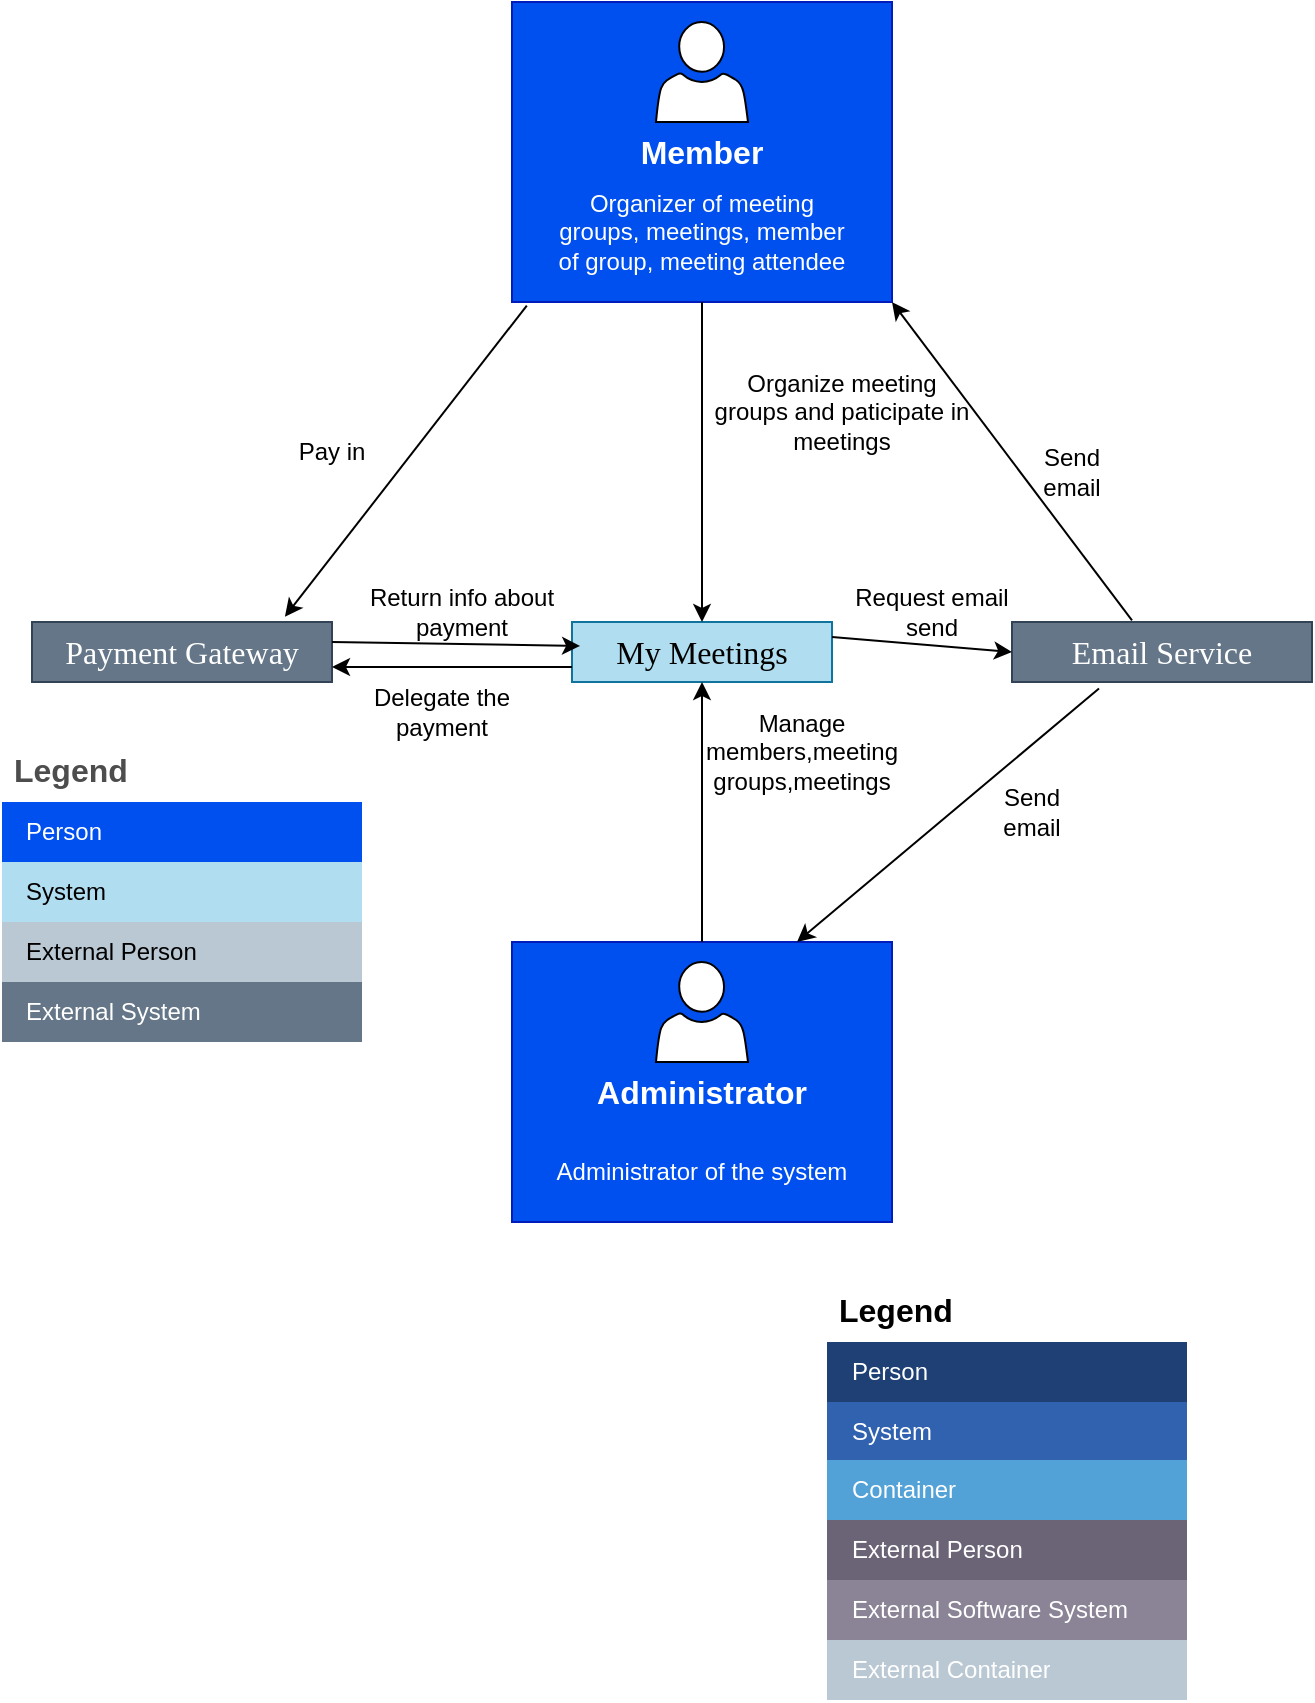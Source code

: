 <mxfile version="28.2.3">
  <diagram name="Trang-1" id="1j9SmmENvWLVRRzYS0KP">
    <mxGraphModel grid="0" page="0" gridSize="10" guides="1" tooltips="1" connect="1" arrows="1" fold="1" pageScale="1" pageWidth="827" pageHeight="1169" math="0" shadow="0">
      <root>
        <mxCell id="0" />
        <mxCell id="1" parent="0" />
        <mxCell id="wnMKB2DuC80dMhVpVNFd-1" value="" style="rounded=0;whiteSpace=wrap;html=1;fillColor=#0050ef;fontColor=#ffffff;strokeColor=#001DBC;" vertex="1" parent="1">
          <mxGeometry x="883" y="232" width="190" height="150" as="geometry" />
        </mxCell>
        <mxCell id="wnMKB2DuC80dMhVpVNFd-2" value="" style="sketch=0;pointerEvents=1;shadow=0;dashed=0;html=1;labelPosition=center;verticalLabelPosition=bottom;verticalAlign=top;outlineConnect=0;align=center;shape=mxgraph.office.users.user;" vertex="1" parent="1">
          <mxGeometry x="955" y="242" width="46" height="50" as="geometry" />
        </mxCell>
        <mxCell id="wnMKB2DuC80dMhVpVNFd-3" value="Member" style="text;html=1;align=center;verticalAlign=middle;whiteSpace=wrap;rounded=0;fontColor=light-dark(#ffffff, #ededed);fontSize=16;fontFamily=Helvetica;fontStyle=1" vertex="1" parent="1">
          <mxGeometry x="948" y="292" width="60" height="30" as="geometry" />
        </mxCell>
        <mxCell id="wnMKB2DuC80dMhVpVNFd-4" value="Organizer of meeting groups, meetings, member of group, meeting attendee" style="text;html=1;align=center;verticalAlign=middle;whiteSpace=wrap;rounded=0;fontColor=light-dark(#ffffff, #ededed);" vertex="1" parent="1">
          <mxGeometry x="903" y="332" width="150" height="30" as="geometry" />
        </mxCell>
        <mxCell id="wnMKB2DuC80dMhVpVNFd-5" value="" style="rounded=0;whiteSpace=wrap;html=1;fillColor=#0050ef;fontColor=#ffffff;strokeColor=#001DBC;" vertex="1" parent="1">
          <mxGeometry x="883" y="702" width="190" height="140" as="geometry" />
        </mxCell>
        <mxCell id="wnMKB2DuC80dMhVpVNFd-6" value="" style="sketch=0;pointerEvents=1;shadow=0;dashed=0;html=1;labelPosition=center;verticalLabelPosition=bottom;verticalAlign=top;outlineConnect=0;align=center;shape=mxgraph.office.users.user;" vertex="1" parent="1">
          <mxGeometry x="955" y="712" width="46" height="50" as="geometry" />
        </mxCell>
        <mxCell id="wnMKB2DuC80dMhVpVNFd-7" value="Administrator" style="text;html=1;align=center;verticalAlign=middle;whiteSpace=wrap;rounded=0;fontColor=light-dark(#ffffff, #ededed);fontSize=16;fontFamily=Helvetica;fontStyle=1" vertex="1" parent="1">
          <mxGeometry x="948" y="762" width="60" height="30" as="geometry" />
        </mxCell>
        <mxCell id="wnMKB2DuC80dMhVpVNFd-8" value="Administrator of the system" style="text;html=1;align=center;verticalAlign=middle;whiteSpace=wrap;rounded=0;fontColor=light-dark(#ffffff, #ededed);" vertex="1" parent="1">
          <mxGeometry x="903" y="802" width="150" height="30" as="geometry" />
        </mxCell>
        <mxCell id="wnMKB2DuC80dMhVpVNFd-9" value="" style="rounded=0;whiteSpace=wrap;html=1;fillColor=#0050ef;fontColor=#ffffff;strokeColor=#001DBC;" vertex="1" parent="1">
          <mxGeometry x="915.5" y="542" width="125" height="30" as="geometry" />
        </mxCell>
        <mxCell id="wnMKB2DuC80dMhVpVNFd-10" value="My Meetings" style="text;html=1;align=center;verticalAlign=middle;whiteSpace=wrap;rounded=0;fontSize=16;fontFamily=Verdana;fillColor=#b1ddf0;strokeColor=#10739e;" vertex="1" parent="1">
          <mxGeometry x="913" y="542" width="130" height="30" as="geometry" />
        </mxCell>
        <mxCell id="wnMKB2DuC80dMhVpVNFd-11" value="" style="rounded=0;whiteSpace=wrap;html=1;fillColor=#647687;strokeColor=#314354;fontColor=#ffffff;" vertex="1" parent="1">
          <mxGeometry x="643" y="542" width="150" height="30" as="geometry" />
        </mxCell>
        <mxCell id="wnMKB2DuC80dMhVpVNFd-12" value="Payment Gateway" style="text;html=1;align=center;verticalAlign=middle;whiteSpace=wrap;rounded=0;fontColor=light-dark(#ffffff, #ededed);fontSize=16;fontFamily=Verdana;" vertex="1" parent="1">
          <mxGeometry x="643" y="542" width="150" height="30" as="geometry" />
        </mxCell>
        <mxCell id="wnMKB2DuC80dMhVpVNFd-13" value="" style="rounded=0;whiteSpace=wrap;html=1;fillColor=#647687;strokeColor=#314354;fontColor=#ffffff;" vertex="1" parent="1">
          <mxGeometry x="1133" y="542" width="150" height="30" as="geometry" />
        </mxCell>
        <mxCell id="wnMKB2DuC80dMhVpVNFd-14" value="Email Service" style="text;html=1;align=center;verticalAlign=middle;whiteSpace=wrap;rounded=0;fontColor=light-dark(#ffffff, #ededed);fontSize=16;fontFamily=Verdana;" vertex="1" parent="1">
          <mxGeometry x="1133" y="542" width="150" height="30" as="geometry" />
        </mxCell>
        <mxCell id="wnMKB2DuC80dMhVpVNFd-15" value="" style="endArrow=classic;html=1;rounded=0;entryX=0.843;entryY=-0.088;entryDx=0;entryDy=0;entryPerimeter=0;exitX=0.039;exitY=1.012;exitDx=0;exitDy=0;exitPerimeter=0;" edge="1" parent="1" source="wnMKB2DuC80dMhVpVNFd-1" target="wnMKB2DuC80dMhVpVNFd-12">
          <mxGeometry width="50" height="50" relative="1" as="geometry">
            <mxPoint x="813" y="452" as="sourcePoint" />
            <mxPoint x="863" y="402" as="targetPoint" />
          </mxGeometry>
        </mxCell>
        <mxCell id="wnMKB2DuC80dMhVpVNFd-16" value="" style="endArrow=classic;html=1;rounded=0;exitX=0.5;exitY=1;exitDx=0;exitDy=0;entryX=0.5;entryY=0;entryDx=0;entryDy=0;" edge="1" parent="1" source="wnMKB2DuC80dMhVpVNFd-1" target="wnMKB2DuC80dMhVpVNFd-10">
          <mxGeometry width="50" height="50" relative="1" as="geometry">
            <mxPoint x="963" y="462" as="sourcePoint" />
            <mxPoint x="1083" y="462" as="targetPoint" />
          </mxGeometry>
        </mxCell>
        <mxCell id="wnMKB2DuC80dMhVpVNFd-17" value="" style="endArrow=classic;html=1;rounded=0;exitX=1;exitY=0.25;exitDx=0;exitDy=0;entryX=0;entryY=0.5;entryDx=0;entryDy=0;" edge="1" parent="1" source="wnMKB2DuC80dMhVpVNFd-10" target="wnMKB2DuC80dMhVpVNFd-14">
          <mxGeometry width="50" height="50" relative="1" as="geometry">
            <mxPoint x="1023" y="512" as="sourcePoint" />
            <mxPoint x="1143" y="512" as="targetPoint" />
          </mxGeometry>
        </mxCell>
        <mxCell id="wnMKB2DuC80dMhVpVNFd-18" value="" style="endArrow=classic;html=1;rounded=0;exitX=0.29;exitY=1.107;exitDx=0;exitDy=0;exitPerimeter=0;entryX=0.75;entryY=0;entryDx=0;entryDy=0;" edge="1" parent="1" source="wnMKB2DuC80dMhVpVNFd-14" target="wnMKB2DuC80dMhVpVNFd-5">
          <mxGeometry width="50" height="50" relative="1" as="geometry">
            <mxPoint x="1263" y="552" as="sourcePoint" />
            <mxPoint x="1383" y="552" as="targetPoint" />
          </mxGeometry>
        </mxCell>
        <mxCell id="wnMKB2DuC80dMhVpVNFd-19" value="" style="endArrow=classic;html=1;rounded=0;exitX=0.5;exitY=0;exitDx=0;exitDy=0;entryX=0.5;entryY=1;entryDx=0;entryDy=0;" edge="1" parent="1" source="wnMKB2DuC80dMhVpVNFd-5" target="wnMKB2DuC80dMhVpVNFd-10">
          <mxGeometry width="50" height="50" relative="1" as="geometry">
            <mxPoint x="1183" y="452" as="sourcePoint" />
            <mxPoint x="1303" y="452" as="targetPoint" />
          </mxGeometry>
        </mxCell>
        <mxCell id="wnMKB2DuC80dMhVpVNFd-20" value="" style="endArrow=classic;html=1;rounded=0;exitX=1;exitY=0.25;exitDx=0;exitDy=0;entryX=1;entryY=1;entryDx=0;entryDy=0;" edge="1" parent="1" target="wnMKB2DuC80dMhVpVNFd-1">
          <mxGeometry width="50" height="50" relative="1" as="geometry">
            <mxPoint x="1193" y="541.2" as="sourcePoint" />
            <mxPoint x="1313" y="541.2" as="targetPoint" />
          </mxGeometry>
        </mxCell>
        <mxCell id="wnMKB2DuC80dMhVpVNFd-21" value="" style="endArrow=classic;html=1;rounded=0;exitX=1;exitY=0.25;exitDx=0;exitDy=0;entryX=0.031;entryY=0.4;entryDx=0;entryDy=0;entryPerimeter=0;" edge="1" parent="1" target="wnMKB2DuC80dMhVpVNFd-10">
          <mxGeometry width="50" height="50" relative="1" as="geometry">
            <mxPoint x="793" y="552" as="sourcePoint" />
            <mxPoint x="913" y="552" as="targetPoint" />
          </mxGeometry>
        </mxCell>
        <mxCell id="wnMKB2DuC80dMhVpVNFd-22" value="" style="endArrow=classic;html=1;rounded=0;exitX=0;exitY=0.75;exitDx=0;exitDy=0;entryX=1;entryY=0.75;entryDx=0;entryDy=0;" edge="1" parent="1" source="wnMKB2DuC80dMhVpVNFd-10" target="wnMKB2DuC80dMhVpVNFd-12">
          <mxGeometry width="50" height="50" relative="1" as="geometry">
            <mxPoint x="853" y="572" as="sourcePoint" />
            <mxPoint x="973" y="572" as="targetPoint" />
          </mxGeometry>
        </mxCell>
        <mxCell id="wnMKB2DuC80dMhVpVNFd-23" value="Pay in" style="text;html=1;align=center;verticalAlign=middle;whiteSpace=wrap;rounded=0;" vertex="1" parent="1">
          <mxGeometry x="763" y="442" width="60" height="30" as="geometry" />
        </mxCell>
        <mxCell id="wnMKB2DuC80dMhVpVNFd-24" value="Return info about payment" style="text;html=1;align=center;verticalAlign=middle;whiteSpace=wrap;rounded=0;" vertex="1" parent="1">
          <mxGeometry x="803" y="522" width="110" height="30" as="geometry" />
        </mxCell>
        <mxCell id="wnMKB2DuC80dMhVpVNFd-25" value="Delegate the payment" style="text;html=1;align=center;verticalAlign=middle;whiteSpace=wrap;rounded=0;" vertex="1" parent="1">
          <mxGeometry x="793" y="572" width="110" height="30" as="geometry" />
        </mxCell>
        <mxCell id="wnMKB2DuC80dMhVpVNFd-26" value="Send email" style="text;html=1;align=center;verticalAlign=middle;whiteSpace=wrap;rounded=0;" vertex="1" parent="1">
          <mxGeometry x="1133" y="452" width="60" height="30" as="geometry" />
        </mxCell>
        <mxCell id="wnMKB2DuC80dMhVpVNFd-27" value="Send email" style="text;html=1;align=center;verticalAlign=middle;whiteSpace=wrap;rounded=0;" vertex="1" parent="1">
          <mxGeometry x="1113" y="622" width="60" height="30" as="geometry" />
        </mxCell>
        <mxCell id="wnMKB2DuC80dMhVpVNFd-28" value="Request email send" style="text;html=1;align=center;verticalAlign=middle;whiteSpace=wrap;rounded=0;" vertex="1" parent="1">
          <mxGeometry x="1053" y="522" width="80" height="30" as="geometry" />
        </mxCell>
        <mxCell id="wnMKB2DuC80dMhVpVNFd-29" value="Organize meeting groups and paticipate in meetings" style="text;html=1;align=center;verticalAlign=middle;whiteSpace=wrap;rounded=0;" vertex="1" parent="1">
          <mxGeometry x="983" y="422" width="130" height="30" as="geometry" />
        </mxCell>
        <mxCell id="wnMKB2DuC80dMhVpVNFd-30" value="Manage members,meeting groups,meetings" style="text;html=1;align=center;verticalAlign=middle;whiteSpace=wrap;rounded=0;" vertex="1" parent="1">
          <mxGeometry x="963" y="592" width="130" height="30" as="geometry" />
        </mxCell>
        <mxCell id="wnMKB2DuC80dMhVpVNFd-31" value="Legend" style="shape=table;startSize=30;container=1;collapsible=0;childLayout=tableLayout;fontSize=16;align=left;verticalAlign=top;fillColor=none;strokeColor=none;fontColor=#4D4D4D;fontStyle=1;spacingLeft=6;spacing=0;resizable=0;" vertex="1" parent="1">
          <mxGeometry x="628" y="602" width="180" height="150" as="geometry" />
        </mxCell>
        <mxCell id="wnMKB2DuC80dMhVpVNFd-32" value="" style="shape=tableRow;horizontal=0;startSize=0;swimlaneHead=0;swimlaneBody=0;strokeColor=inherit;top=0;left=0;bottom=0;right=0;collapsible=0;dropTarget=0;fillColor=none;points=[[0,0.5],[1,0.5]];portConstraint=eastwest;fontSize=12;" vertex="1" parent="wnMKB2DuC80dMhVpVNFd-31">
          <mxGeometry y="30" width="180" height="30" as="geometry" />
        </mxCell>
        <mxCell id="wnMKB2DuC80dMhVpVNFd-33" value="Person" style="shape=partialRectangle;html=1;whiteSpace=wrap;connectable=0;strokeColor=#001DBC;overflow=hidden;fillColor=#0050ef;top=0;left=0;bottom=0;right=0;pointerEvents=1;fontSize=12;align=left;fontColor=#ffffff;spacingLeft=10;spacingRight=4;" vertex="1" parent="wnMKB2DuC80dMhVpVNFd-32">
          <mxGeometry width="180" height="30" as="geometry">
            <mxRectangle width="180" height="30" as="alternateBounds" />
          </mxGeometry>
        </mxCell>
        <mxCell id="wnMKB2DuC80dMhVpVNFd-34" value="" style="shape=tableRow;horizontal=0;startSize=0;swimlaneHead=0;swimlaneBody=0;strokeColor=inherit;top=0;left=0;bottom=0;right=0;collapsible=0;dropTarget=0;fillColor=none;points=[[0,0.5],[1,0.5]];portConstraint=eastwest;fontSize=12;" vertex="1" parent="wnMKB2DuC80dMhVpVNFd-31">
          <mxGeometry y="60" width="180" height="30" as="geometry" />
        </mxCell>
        <mxCell id="wnMKB2DuC80dMhVpVNFd-35" value="System" style="shape=partialRectangle;html=1;whiteSpace=wrap;connectable=0;strokeColor=#10739e;overflow=hidden;fillColor=#b1ddf0;top=0;left=0;bottom=0;right=0;pointerEvents=1;fontSize=12;align=left;spacingLeft=10;spacingRight=4;" vertex="1" parent="wnMKB2DuC80dMhVpVNFd-34">
          <mxGeometry width="180" height="30" as="geometry">
            <mxRectangle width="180" height="30" as="alternateBounds" />
          </mxGeometry>
        </mxCell>
        <mxCell id="wnMKB2DuC80dMhVpVNFd-36" value="" style="shape=tableRow;horizontal=0;startSize=0;swimlaneHead=0;swimlaneBody=0;strokeColor=inherit;top=0;left=0;bottom=0;right=0;collapsible=0;dropTarget=0;fillColor=none;points=[[0,0.5],[1,0.5]];portConstraint=eastwest;fontSize=12;" vertex="1" parent="wnMKB2DuC80dMhVpVNFd-31">
          <mxGeometry y="90" width="180" height="30" as="geometry" />
        </mxCell>
        <mxCell id="wnMKB2DuC80dMhVpVNFd-37" value="External Person" style="shape=partialRectangle;html=1;whiteSpace=wrap;connectable=0;strokeColor=#23445d;overflow=hidden;fillColor=#bac8d3;top=0;left=0;bottom=0;right=0;pointerEvents=1;fontSize=12;align=left;spacingLeft=10;spacingRight=4;" vertex="1" parent="wnMKB2DuC80dMhVpVNFd-36">
          <mxGeometry width="180" height="30" as="geometry">
            <mxRectangle width="180" height="30" as="alternateBounds" />
          </mxGeometry>
        </mxCell>
        <mxCell id="wnMKB2DuC80dMhVpVNFd-38" value="" style="shape=tableRow;horizontal=0;startSize=0;swimlaneHead=0;swimlaneBody=0;strokeColor=inherit;top=0;left=0;bottom=0;right=0;collapsible=0;dropTarget=0;fillColor=none;points=[[0,0.5],[1,0.5]];portConstraint=eastwest;fontSize=12;" vertex="1" parent="wnMKB2DuC80dMhVpVNFd-31">
          <mxGeometry y="120" width="180" height="30" as="geometry" />
        </mxCell>
        <mxCell id="wnMKB2DuC80dMhVpVNFd-39" value="External System" style="shape=partialRectangle;html=1;whiteSpace=wrap;connectable=0;strokeColor=#314354;overflow=hidden;fillColor=#647687;top=0;left=0;bottom=0;right=0;pointerEvents=1;fontSize=12;align=left;spacingLeft=10;spacingRight=4;fontColor=#ffffff;" vertex="1" parent="wnMKB2DuC80dMhVpVNFd-38">
          <mxGeometry width="180" height="30" as="geometry">
            <mxRectangle width="180" height="30" as="alternateBounds" />
          </mxGeometry>
        </mxCell>
        <mxCell id="wnMKB2DuC80dMhVpVNFd-40" value="Legend" style="shape=table;startSize=30;container=1;collapsible=0;childLayout=tableLayout;fontSize=16;align=left;verticalAlign=top;fillColor=none;strokeColor=none;fontColor=light-dark(#000000,#ABABAB);fontStyle=1;spacingLeft=6;spacing=0;resizable=0;" vertex="1" parent="1">
          <mxGeometry x="1040.5" y="872" width="180" height="209" as="geometry" />
        </mxCell>
        <mxCell id="wnMKB2DuC80dMhVpVNFd-41" value="" style="shape=tableRow;horizontal=0;startSize=0;swimlaneHead=0;swimlaneBody=0;strokeColor=inherit;top=0;left=0;bottom=0;right=0;collapsible=0;dropTarget=0;fillColor=none;points=[[0,0.5],[1,0.5]];portConstraint=eastwest;fontSize=12;" vertex="1" parent="wnMKB2DuC80dMhVpVNFd-40">
          <mxGeometry y="30" width="180" height="30" as="geometry" />
        </mxCell>
        <mxCell id="wnMKB2DuC80dMhVpVNFd-42" value="Person" style="shape=partialRectangle;html=1;whiteSpace=wrap;connectable=0;strokeColor=inherit;overflow=hidden;fillColor=#1E4074;top=0;left=0;bottom=0;right=0;pointerEvents=1;fontSize=12;align=left;fontColor=#FFFFFF;gradientColor=none;spacingLeft=10;spacingRight=4;" vertex="1" parent="wnMKB2DuC80dMhVpVNFd-41">
          <mxGeometry width="180" height="30" as="geometry">
            <mxRectangle width="180" height="30" as="alternateBounds" />
          </mxGeometry>
        </mxCell>
        <mxCell id="wnMKB2DuC80dMhVpVNFd-43" value="" style="shape=tableRow;horizontal=0;startSize=0;swimlaneHead=0;swimlaneBody=0;strokeColor=inherit;top=0;left=0;bottom=0;right=0;collapsible=0;dropTarget=0;fillColor=none;points=[[0,0.5],[1,0.5]];portConstraint=eastwest;fontSize=12;" vertex="1" parent="wnMKB2DuC80dMhVpVNFd-40">
          <mxGeometry y="60" width="180" height="29" as="geometry" />
        </mxCell>
        <mxCell id="wnMKB2DuC80dMhVpVNFd-44" value="System" style="shape=partialRectangle;html=1;whiteSpace=wrap;connectable=0;strokeColor=inherit;overflow=hidden;fillColor=#3162AF;top=0;left=0;bottom=0;right=0;pointerEvents=1;fontSize=12;align=left;fontColor=#FFFFFF;gradientColor=none;spacingLeft=10;spacingRight=4;" vertex="1" parent="wnMKB2DuC80dMhVpVNFd-43">
          <mxGeometry width="180" height="29" as="geometry">
            <mxRectangle width="180" height="29" as="alternateBounds" />
          </mxGeometry>
        </mxCell>
        <mxCell id="wnMKB2DuC80dMhVpVNFd-45" value="" style="shape=tableRow;horizontal=0;startSize=0;swimlaneHead=0;swimlaneBody=0;strokeColor=inherit;top=0;left=0;bottom=0;right=0;collapsible=0;dropTarget=0;fillColor=none;points=[[0,0.5],[1,0.5]];portConstraint=eastwest;fontSize=12;" vertex="1" parent="wnMKB2DuC80dMhVpVNFd-40">
          <mxGeometry y="89" width="180" height="30" as="geometry" />
        </mxCell>
        <mxCell id="wnMKB2DuC80dMhVpVNFd-46" value="Container" style="shape=partialRectangle;html=1;whiteSpace=wrap;connectable=0;strokeColor=inherit;overflow=hidden;fillColor=#52a2d8;top=0;left=0;bottom=0;right=0;pointerEvents=1;fontSize=12;align=left;fontColor=#FFFFFF;gradientColor=none;spacingLeft=10;spacingRight=4;" vertex="1" parent="wnMKB2DuC80dMhVpVNFd-45">
          <mxGeometry width="180" height="30" as="geometry">
            <mxRectangle width="180" height="30" as="alternateBounds" />
          </mxGeometry>
        </mxCell>
        <mxCell id="wnMKB2DuC80dMhVpVNFd-47" value="" style="shape=tableRow;horizontal=0;startSize=0;swimlaneHead=0;swimlaneBody=0;strokeColor=inherit;top=0;left=0;bottom=0;right=0;collapsible=0;dropTarget=0;fillColor=none;points=[[0,0.5],[1,0.5]];portConstraint=eastwest;fontSize=12;" vertex="1" parent="wnMKB2DuC80dMhVpVNFd-40">
          <mxGeometry y="119" width="180" height="30" as="geometry" />
        </mxCell>
        <mxCell id="wnMKB2DuC80dMhVpVNFd-48" value="External Person" style="shape=partialRectangle;html=1;whiteSpace=wrap;connectable=0;strokeColor=inherit;overflow=hidden;fillColor=#6b6477;top=0;left=0;bottom=0;right=0;pointerEvents=1;fontSize=12;align=left;fontColor=#FFFFFF;gradientColor=none;spacingLeft=10;spacingRight=4;" vertex="1" parent="wnMKB2DuC80dMhVpVNFd-47">
          <mxGeometry width="180" height="30" as="geometry">
            <mxRectangle width="180" height="30" as="alternateBounds" />
          </mxGeometry>
        </mxCell>
        <mxCell id="wnMKB2DuC80dMhVpVNFd-49" value="" style="shape=tableRow;horizontal=0;startSize=0;swimlaneHead=0;swimlaneBody=0;strokeColor=inherit;top=0;left=0;bottom=0;right=0;collapsible=0;dropTarget=0;fillColor=none;points=[[0,0.5],[1,0.5]];portConstraint=eastwest;fontSize=12;" vertex="1" parent="wnMKB2DuC80dMhVpVNFd-40">
          <mxGeometry y="149" width="180" height="30" as="geometry" />
        </mxCell>
        <mxCell id="wnMKB2DuC80dMhVpVNFd-50" value="External Software System" style="shape=partialRectangle;html=1;whiteSpace=wrap;connectable=0;strokeColor=inherit;overflow=hidden;fillColor=#8b8496;top=0;left=0;bottom=0;right=0;pointerEvents=1;fontSize=12;align=left;fontColor=#FFFFFF;gradientColor=none;spacingLeft=10;spacingRight=4;" vertex="1" parent="wnMKB2DuC80dMhVpVNFd-49">
          <mxGeometry width="180" height="30" as="geometry">
            <mxRectangle width="180" height="30" as="alternateBounds" />
          </mxGeometry>
        </mxCell>
        <mxCell id="wnMKB2DuC80dMhVpVNFd-51" value="" style="shape=tableRow;horizontal=0;startSize=0;swimlaneHead=0;swimlaneBody=0;strokeColor=inherit;top=0;left=0;bottom=0;right=0;collapsible=0;dropTarget=0;fillColor=none;points=[[0,0.5],[1,0.5]];portConstraint=eastwest;fontSize=12;" vertex="1" parent="wnMKB2DuC80dMhVpVNFd-40">
          <mxGeometry y="179" width="180" height="30" as="geometry" />
        </mxCell>
        <mxCell id="wnMKB2DuC80dMhVpVNFd-52" value="&lt;font style=&quot;color: light-dark(rgb(255, 255, 255), rgb(237, 237, 237));&quot;&gt;External Container&lt;/font&gt;" style="shape=partialRectangle;html=1;whiteSpace=wrap;connectable=0;strokeColor=#23445d;overflow=hidden;fillColor=#bac8d3;top=0;left=0;bottom=0;right=0;pointerEvents=1;fontSize=12;align=left;spacingLeft=10;spacingRight=4;" vertex="1" parent="wnMKB2DuC80dMhVpVNFd-51">
          <mxGeometry width="180" height="30" as="geometry">
            <mxRectangle width="180" height="30" as="alternateBounds" />
          </mxGeometry>
        </mxCell>
      </root>
    </mxGraphModel>
  </diagram>
</mxfile>

